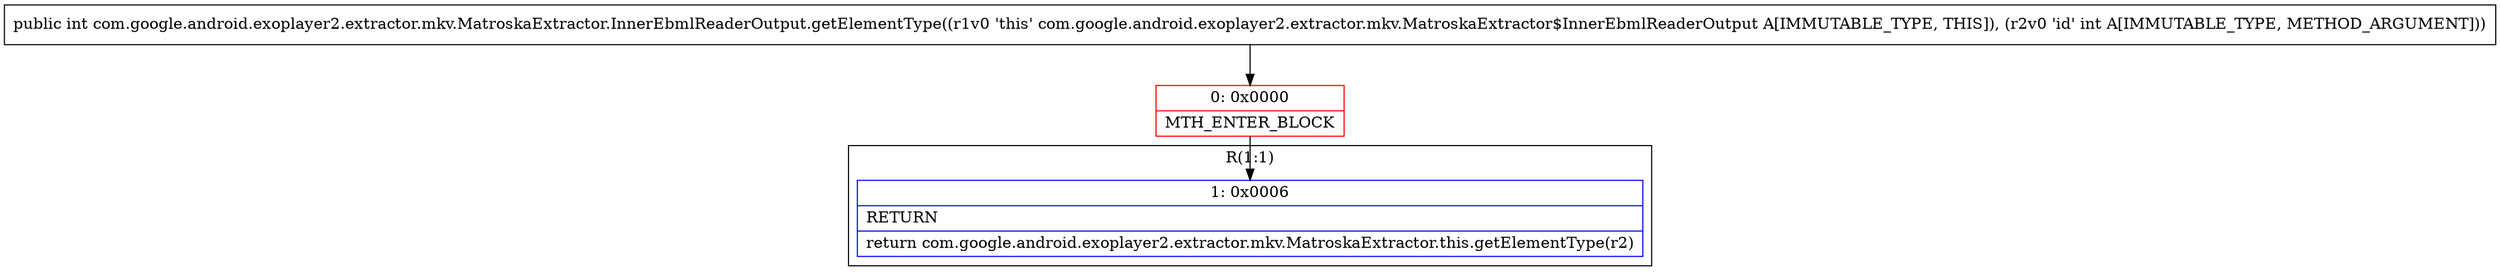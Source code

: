 digraph "CFG forcom.google.android.exoplayer2.extractor.mkv.MatroskaExtractor.InnerEbmlReaderOutput.getElementType(I)I" {
subgraph cluster_Region_2087491291 {
label = "R(1:1)";
node [shape=record,color=blue];
Node_1 [shape=record,label="{1\:\ 0x0006|RETURN\l|return com.google.android.exoplayer2.extractor.mkv.MatroskaExtractor.this.getElementType(r2)\l}"];
}
Node_0 [shape=record,color=red,label="{0\:\ 0x0000|MTH_ENTER_BLOCK\l}"];
MethodNode[shape=record,label="{public int com.google.android.exoplayer2.extractor.mkv.MatroskaExtractor.InnerEbmlReaderOutput.getElementType((r1v0 'this' com.google.android.exoplayer2.extractor.mkv.MatroskaExtractor$InnerEbmlReaderOutput A[IMMUTABLE_TYPE, THIS]), (r2v0 'id' int A[IMMUTABLE_TYPE, METHOD_ARGUMENT])) }"];
MethodNode -> Node_0;
Node_0 -> Node_1;
}

